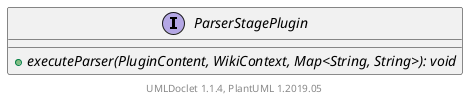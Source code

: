 @startuml

    interface ParserStagePlugin [[ParserStagePlugin.html]] {
        {abstract} +executeParser(PluginContent, WikiContext, Map<String, String>): void
    }


    center footer UMLDoclet 1.1.4, PlantUML 1.2019.05
@enduml
